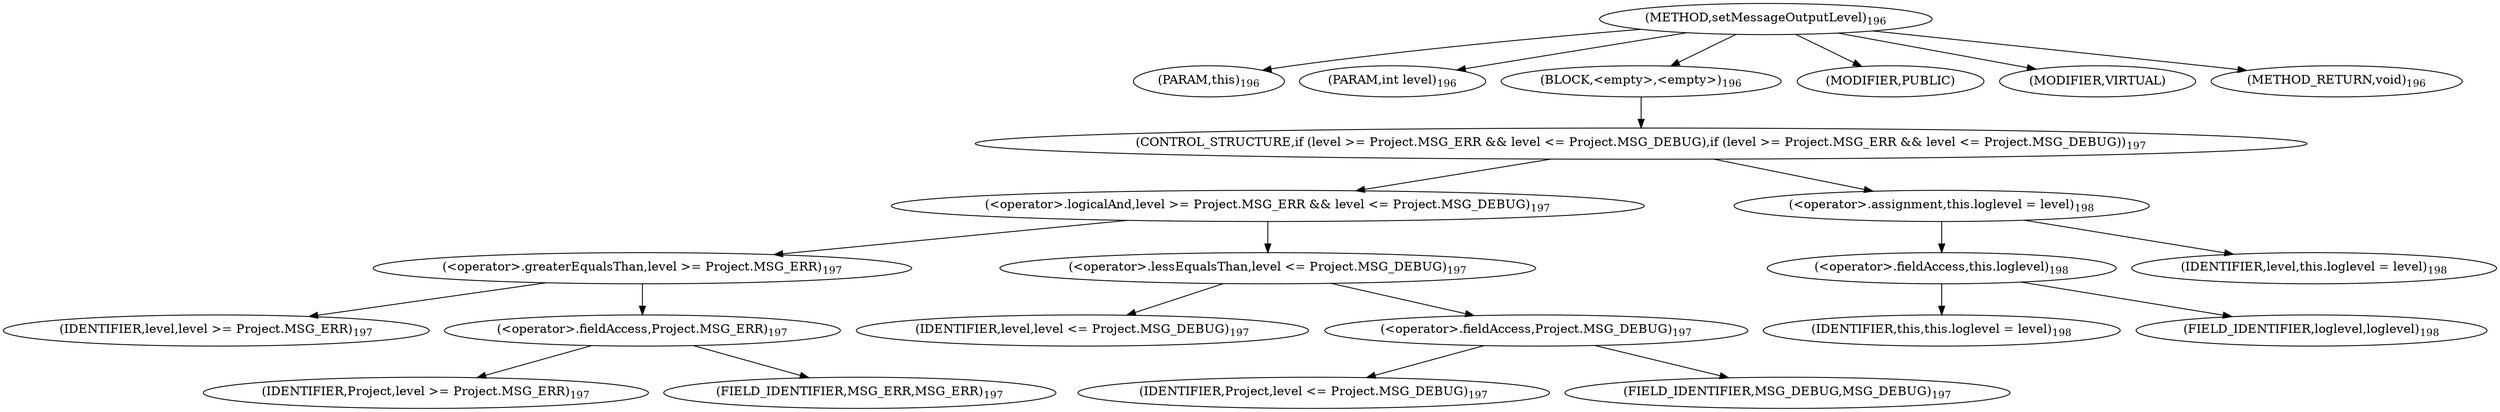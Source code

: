 digraph "setMessageOutputLevel" {  
"384" [label = <(METHOD,setMessageOutputLevel)<SUB>196</SUB>> ]
"385" [label = <(PARAM,this)<SUB>196</SUB>> ]
"386" [label = <(PARAM,int level)<SUB>196</SUB>> ]
"387" [label = <(BLOCK,&lt;empty&gt;,&lt;empty&gt;)<SUB>196</SUB>> ]
"388" [label = <(CONTROL_STRUCTURE,if (level &gt;= Project.MSG_ERR &amp;&amp; level &lt;= Project.MSG_DEBUG),if (level &gt;= Project.MSG_ERR &amp;&amp; level &lt;= Project.MSG_DEBUG))<SUB>197</SUB>> ]
"389" [label = <(&lt;operator&gt;.logicalAnd,level &gt;= Project.MSG_ERR &amp;&amp; level &lt;= Project.MSG_DEBUG)<SUB>197</SUB>> ]
"390" [label = <(&lt;operator&gt;.greaterEqualsThan,level &gt;= Project.MSG_ERR)<SUB>197</SUB>> ]
"391" [label = <(IDENTIFIER,level,level &gt;= Project.MSG_ERR)<SUB>197</SUB>> ]
"392" [label = <(&lt;operator&gt;.fieldAccess,Project.MSG_ERR)<SUB>197</SUB>> ]
"393" [label = <(IDENTIFIER,Project,level &gt;= Project.MSG_ERR)<SUB>197</SUB>> ]
"394" [label = <(FIELD_IDENTIFIER,MSG_ERR,MSG_ERR)<SUB>197</SUB>> ]
"395" [label = <(&lt;operator&gt;.lessEqualsThan,level &lt;= Project.MSG_DEBUG)<SUB>197</SUB>> ]
"396" [label = <(IDENTIFIER,level,level &lt;= Project.MSG_DEBUG)<SUB>197</SUB>> ]
"397" [label = <(&lt;operator&gt;.fieldAccess,Project.MSG_DEBUG)<SUB>197</SUB>> ]
"398" [label = <(IDENTIFIER,Project,level &lt;= Project.MSG_DEBUG)<SUB>197</SUB>> ]
"399" [label = <(FIELD_IDENTIFIER,MSG_DEBUG,MSG_DEBUG)<SUB>197</SUB>> ]
"400" [label = <(&lt;operator&gt;.assignment,this.loglevel = level)<SUB>198</SUB>> ]
"401" [label = <(&lt;operator&gt;.fieldAccess,this.loglevel)<SUB>198</SUB>> ]
"402" [label = <(IDENTIFIER,this,this.loglevel = level)<SUB>198</SUB>> ]
"403" [label = <(FIELD_IDENTIFIER,loglevel,loglevel)<SUB>198</SUB>> ]
"404" [label = <(IDENTIFIER,level,this.loglevel = level)<SUB>198</SUB>> ]
"405" [label = <(MODIFIER,PUBLIC)> ]
"406" [label = <(MODIFIER,VIRTUAL)> ]
"407" [label = <(METHOD_RETURN,void)<SUB>196</SUB>> ]
  "384" -> "385" 
  "384" -> "386" 
  "384" -> "387" 
  "384" -> "405" 
  "384" -> "406" 
  "384" -> "407" 
  "387" -> "388" 
  "388" -> "389" 
  "388" -> "400" 
  "389" -> "390" 
  "389" -> "395" 
  "390" -> "391" 
  "390" -> "392" 
  "392" -> "393" 
  "392" -> "394" 
  "395" -> "396" 
  "395" -> "397" 
  "397" -> "398" 
  "397" -> "399" 
  "400" -> "401" 
  "400" -> "404" 
  "401" -> "402" 
  "401" -> "403" 
}
